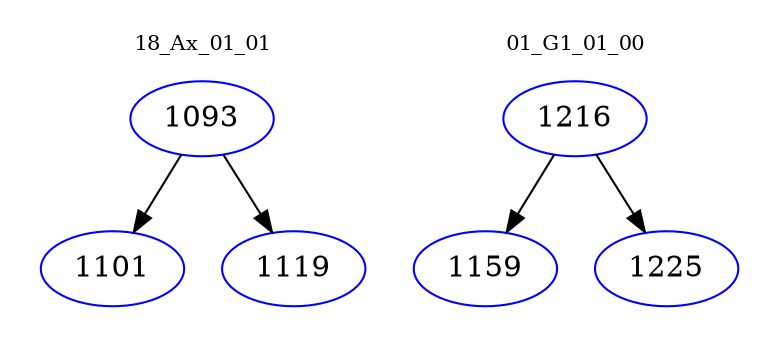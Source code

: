 digraph{
subgraph cluster_0 {
color = white
label = "18_Ax_01_01";
fontsize=10;
T0_1093 [label="1093", color="blue"]
T0_1093 -> T0_1101 [color="black"]
T0_1101 [label="1101", color="blue"]
T0_1093 -> T0_1119 [color="black"]
T0_1119 [label="1119", color="blue"]
}
subgraph cluster_1 {
color = white
label = "01_G1_01_00";
fontsize=10;
T1_1216 [label="1216", color="blue"]
T1_1216 -> T1_1159 [color="black"]
T1_1159 [label="1159", color="blue"]
T1_1216 -> T1_1225 [color="black"]
T1_1225 [label="1225", color="blue"]
}
}
